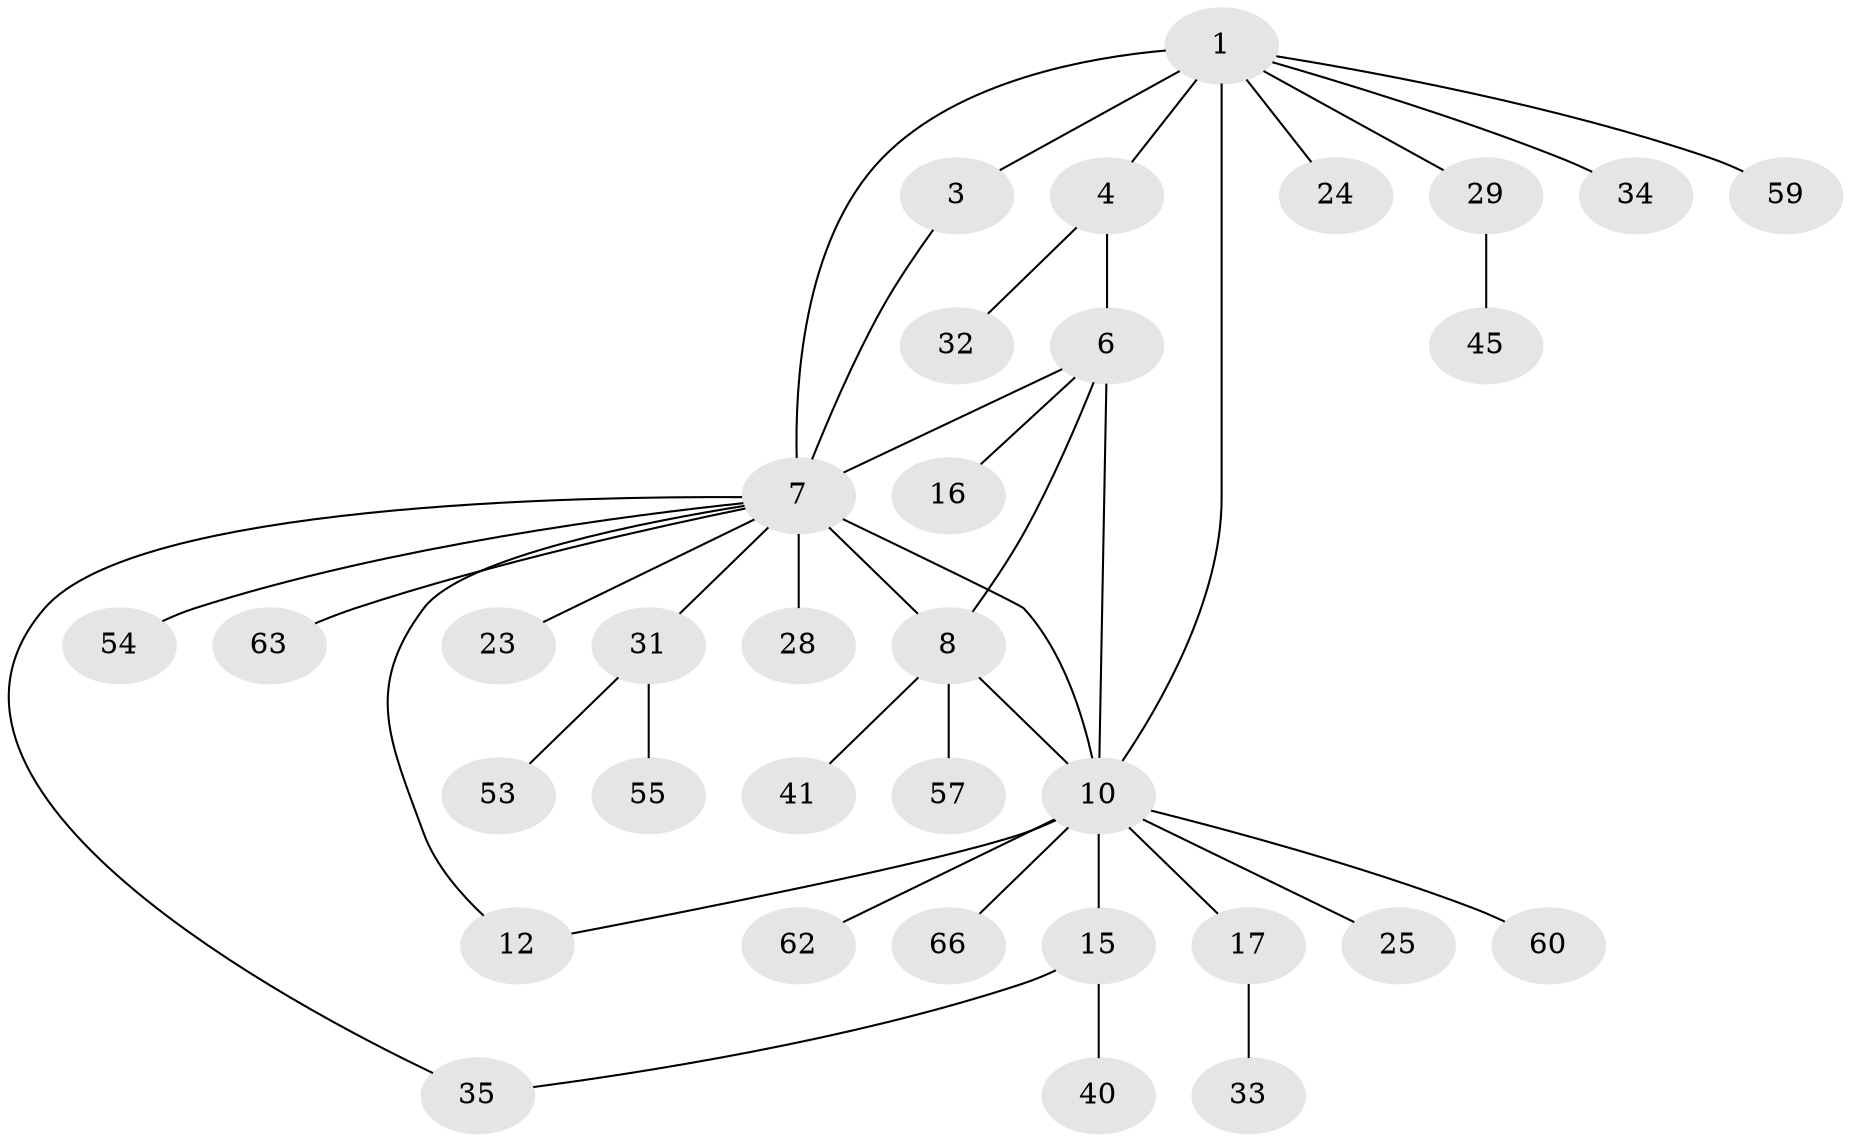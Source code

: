 // original degree distribution, {5: 0.030303030303030304, 6: 0.06060606060606061, 4: 0.07575757575757576, 7: 0.045454545454545456, 10: 0.015151515151515152, 9: 0.015151515151515152, 1: 0.5454545454545454, 2: 0.18181818181818182, 3: 0.030303030303030304}
// Generated by graph-tools (version 1.1) at 2025/15/03/09/25 04:15:59]
// undirected, 33 vertices, 40 edges
graph export_dot {
graph [start="1"]
  node [color=gray90,style=filled];
  1 [super="+2"];
  3 [super="+43"];
  4 [super="+49+50+5"];
  6;
  7 [super="+21+19+58+11+46+61"];
  8 [super="+9+39"];
  10 [super="+20+13"];
  12 [super="+30+37"];
  15 [super="+18"];
  16;
  17;
  23;
  24 [super="+64"];
  25;
  28;
  29;
  31;
  32;
  33 [super="+42"];
  34;
  35;
  40;
  41;
  45;
  53;
  54;
  55;
  57;
  59;
  60;
  62;
  63;
  66;
  1 -- 3 [weight=2];
  1 -- 24;
  1 -- 10;
  1 -- 7;
  1 -- 34;
  1 -- 4;
  1 -- 59;
  1 -- 29;
  3 -- 7;
  4 -- 6 [weight=2];
  4 -- 32;
  6 -- 8;
  6 -- 16;
  6 -- 10;
  6 -- 7 [weight=2];
  7 -- 8 [weight=3];
  7 -- 63;
  7 -- 28;
  7 -- 23;
  7 -- 54;
  7 -- 35;
  7 -- 10;
  7 -- 12;
  7 -- 31;
  8 -- 41;
  8 -- 10;
  8 -- 57;
  10 -- 12;
  10 -- 25;
  10 -- 66;
  10 -- 15 [weight=3];
  10 -- 17;
  10 -- 60;
  10 -- 62;
  15 -- 35;
  15 -- 40;
  17 -- 33;
  29 -- 45;
  31 -- 53;
  31 -- 55;
}

